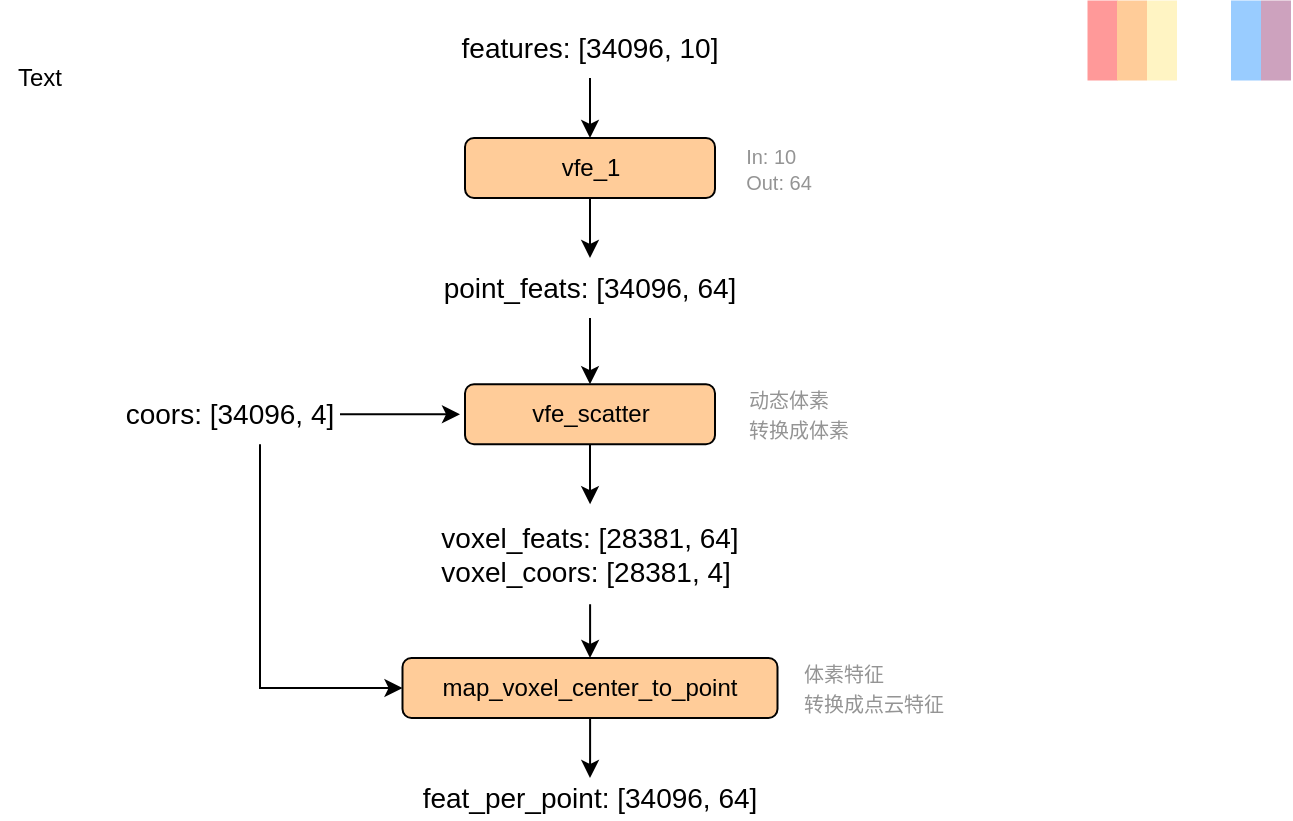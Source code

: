 <mxfile version="13.9.6" type="github">
  <diagram id="b_JdInqbmptc0iD658P6" name="Page-1">
    <mxGraphModel dx="1026" dy="514" grid="1" gridSize="10" guides="1" tooltips="1" connect="1" arrows="1" fold="1" page="1" pageScale="1" pageWidth="827" pageHeight="1169" math="0" shadow="0">
      <root>
        <mxCell id="0" />
        <mxCell id="1" parent="0" />
        <mxCell id="fs8-hmOpm5YOvJ0PkMpc-1" value="" style="endArrow=classic;html=1;exitX=0.5;exitY=1;exitDx=0;exitDy=0;entryX=0.5;entryY=0;entryDx=0;entryDy=0;" edge="1" parent="1" source="fs8-hmOpm5YOvJ0PkMpc-2" target="fs8-hmOpm5YOvJ0PkMpc-4">
          <mxGeometry width="50" height="50" relative="1" as="geometry">
            <mxPoint x="374.5" y="100" as="sourcePoint" />
            <mxPoint x="375" y="110" as="targetPoint" />
          </mxGeometry>
        </mxCell>
        <mxCell id="fs8-hmOpm5YOvJ0PkMpc-2" value="&lt;font style=&quot;font-size: 14px&quot;&gt;features: [34096, 10]&lt;/font&gt;" style="text;html=1;strokeColor=none;fillColor=none;align=center;verticalAlign=middle;whiteSpace=wrap;rounded=0;shadow=0;" vertex="1" parent="1">
          <mxGeometry x="300" y="30" width="150" height="30" as="geometry" />
        </mxCell>
        <mxCell id="fs8-hmOpm5YOvJ0PkMpc-3" style="edgeStyle=orthogonalEdgeStyle;rounded=0;orthogonalLoop=1;jettySize=auto;html=1;entryX=0.5;entryY=0;entryDx=0;entryDy=0;" edge="1" parent="1" source="fs8-hmOpm5YOvJ0PkMpc-4" target="fs8-hmOpm5YOvJ0PkMpc-5">
          <mxGeometry relative="1" as="geometry">
            <mxPoint x="375" y="140" as="targetPoint" />
          </mxGeometry>
        </mxCell>
        <mxCell id="fs8-hmOpm5YOvJ0PkMpc-4" value="vfe_1" style="rounded=1;whiteSpace=wrap;html=1;fillColor=#FFCC99;" vertex="1" parent="1">
          <mxGeometry x="312.5" y="90" width="125" height="30" as="geometry" />
        </mxCell>
        <mxCell id="fs8-hmOpm5YOvJ0PkMpc-13" style="edgeStyle=orthogonalEdgeStyle;rounded=0;orthogonalLoop=1;jettySize=auto;html=1;" edge="1" parent="1" source="fs8-hmOpm5YOvJ0PkMpc-5" target="fs8-hmOpm5YOvJ0PkMpc-8">
          <mxGeometry relative="1" as="geometry" />
        </mxCell>
        <mxCell id="fs8-hmOpm5YOvJ0PkMpc-5" value="&lt;font style=&quot;font-size: 14px&quot;&gt;point_feats: [34096, 64]&lt;/font&gt;" style="text;html=1;strokeColor=none;fillColor=none;align=center;verticalAlign=middle;whiteSpace=wrap;rounded=0;" vertex="1" parent="1">
          <mxGeometry x="300" y="150" width="150" height="30" as="geometry" />
        </mxCell>
        <mxCell id="fs8-hmOpm5YOvJ0PkMpc-6" value="&lt;div style=&quot;text-align: left&quot;&gt;&lt;font style=&quot;font-size: 10px&quot; color=&quot;#949494&quot;&gt;In: 10&lt;/font&gt;&lt;/div&gt;&lt;font style=&quot;font-size: 10px&quot; color=&quot;#949494&quot;&gt;&lt;div style=&quot;text-align: left&quot;&gt;Out: 64&lt;/div&gt;&lt;/font&gt;" style="text;html=1;strokeColor=none;fillColor=none;align=center;verticalAlign=middle;whiteSpace=wrap;rounded=0;" vertex="1" parent="1">
          <mxGeometry x="437.5" y="87.5" width="62.5" height="35" as="geometry" />
        </mxCell>
        <mxCell id="fs8-hmOpm5YOvJ0PkMpc-7" style="edgeStyle=orthogonalEdgeStyle;rounded=0;orthogonalLoop=1;jettySize=auto;html=1;" edge="1" parent="1" source="fs8-hmOpm5YOvJ0PkMpc-8" target="fs8-hmOpm5YOvJ0PkMpc-11">
          <mxGeometry relative="1" as="geometry" />
        </mxCell>
        <mxCell id="fs8-hmOpm5YOvJ0PkMpc-8" value="vfe_scatter" style="rounded=1;whiteSpace=wrap;html=1;fillColor=#FFCC99;" vertex="1" parent="1">
          <mxGeometry x="312.5" y="213.12" width="125" height="30" as="geometry" />
        </mxCell>
        <mxCell id="fs8-hmOpm5YOvJ0PkMpc-9" style="edgeStyle=orthogonalEdgeStyle;rounded=0;orthogonalLoop=1;jettySize=auto;html=1;" edge="1" parent="1" source="fs8-hmOpm5YOvJ0PkMpc-10">
          <mxGeometry relative="1" as="geometry">
            <mxPoint x="310" y="228.12" as="targetPoint" />
          </mxGeometry>
        </mxCell>
        <mxCell id="fs8-hmOpm5YOvJ0PkMpc-21" style="edgeStyle=orthogonalEdgeStyle;rounded=0;orthogonalLoop=1;jettySize=auto;html=1;entryX=0;entryY=0.5;entryDx=0;entryDy=0;" edge="1" parent="1" source="fs8-hmOpm5YOvJ0PkMpc-10" target="fs8-hmOpm5YOvJ0PkMpc-15">
          <mxGeometry relative="1" as="geometry">
            <Array as="points">
              <mxPoint x="210" y="365" />
            </Array>
          </mxGeometry>
        </mxCell>
        <mxCell id="fs8-hmOpm5YOvJ0PkMpc-10" value="&lt;font style=&quot;font-size: 14px&quot;&gt;coors: [34096, 4]&lt;/font&gt;" style="text;html=1;strokeColor=none;fillColor=none;align=center;verticalAlign=middle;whiteSpace=wrap;rounded=0;" vertex="1" parent="1">
          <mxGeometry x="140" y="213.12" width="110" height="30" as="geometry" />
        </mxCell>
        <mxCell id="fs8-hmOpm5YOvJ0PkMpc-16" style="edgeStyle=orthogonalEdgeStyle;rounded=0;orthogonalLoop=1;jettySize=auto;html=1;entryX=0.5;entryY=0;entryDx=0;entryDy=0;" edge="1" parent="1" source="fs8-hmOpm5YOvJ0PkMpc-11" target="fs8-hmOpm5YOvJ0PkMpc-15">
          <mxGeometry relative="1" as="geometry" />
        </mxCell>
        <mxCell id="fs8-hmOpm5YOvJ0PkMpc-11" value="&lt;div style=&quot;text-align: left&quot;&gt;&lt;span style=&quot;font-size: 14px&quot;&gt;voxel_feats: [28381, 64]&lt;/span&gt;&lt;/div&gt;&lt;font style=&quot;font-size: 14px&quot;&gt;&lt;div style=&quot;text-align: left&quot;&gt;&lt;span&gt;voxel_coors: [28381, 4]&lt;/span&gt;&lt;/div&gt;&lt;/font&gt;" style="text;html=1;strokeColor=none;fillColor=none;align=center;verticalAlign=middle;whiteSpace=wrap;rounded=0;" vertex="1" parent="1">
          <mxGeometry x="296.25" y="273.12" width="157.5" height="50" as="geometry" />
        </mxCell>
        <mxCell id="fs8-hmOpm5YOvJ0PkMpc-12" value="&lt;div style=&quot;text-align: left&quot;&gt;&lt;span style=&quot;font-size: 10px&quot;&gt;&lt;font color=&quot;#949494&quot;&gt;动态体素&lt;/font&gt;&lt;/span&gt;&lt;/div&gt;&lt;div style=&quot;text-align: left&quot;&gt;&lt;span style=&quot;font-size: 10px&quot;&gt;&lt;font color=&quot;#949494&quot;&gt;转换成体素&lt;/font&gt;&lt;/span&gt;&lt;/div&gt;" style="text;html=1;strokeColor=none;fillColor=none;align=center;verticalAlign=middle;whiteSpace=wrap;rounded=0;" vertex="1" parent="1">
          <mxGeometry x="437.5" y="210" width="82.5" height="36.25" as="geometry" />
        </mxCell>
        <mxCell id="fs8-hmOpm5YOvJ0PkMpc-14" value="Text" style="text;html=1;strokeColor=none;fillColor=none;align=center;verticalAlign=middle;whiteSpace=wrap;rounded=0;" vertex="1" parent="1">
          <mxGeometry x="80" y="50" width="40" height="20" as="geometry" />
        </mxCell>
        <mxCell id="fs8-hmOpm5YOvJ0PkMpc-22" style="edgeStyle=orthogonalEdgeStyle;rounded=0;orthogonalLoop=1;jettySize=auto;html=1;" edge="1" parent="1" source="fs8-hmOpm5YOvJ0PkMpc-15" target="fs8-hmOpm5YOvJ0PkMpc-18">
          <mxGeometry relative="1" as="geometry" />
        </mxCell>
        <mxCell id="fs8-hmOpm5YOvJ0PkMpc-15" value="map_voxel_center_to_point" style="rounded=1;whiteSpace=wrap;html=1;fillColor=#FFCC99;" vertex="1" parent="1">
          <mxGeometry x="281.25" y="350" width="187.5" height="30" as="geometry" />
        </mxCell>
        <mxCell id="fs8-hmOpm5YOvJ0PkMpc-17" value="&lt;font color=&quot;#949494&quot;&gt;&lt;span style=&quot;font-size: 10px&quot;&gt;体素特征&lt;br&gt;转换成点云特征&lt;/span&gt;&lt;/font&gt;" style="text;html=1;strokeColor=none;fillColor=none;align=left;verticalAlign=middle;whiteSpace=wrap;rounded=0;" vertex="1" parent="1">
          <mxGeometry x="480" y="348.44" width="91.25" height="33.12" as="geometry" />
        </mxCell>
        <mxCell id="fs8-hmOpm5YOvJ0PkMpc-18" value="&lt;div style=&quot;text-align: left&quot;&gt;&lt;span style=&quot;font-size: 14px&quot;&gt;feat_per_point: [34096, 64]&lt;/span&gt;&lt;/div&gt;" style="text;html=1;strokeColor=none;fillColor=none;align=center;verticalAlign=middle;whiteSpace=wrap;rounded=0;" vertex="1" parent="1">
          <mxGeometry x="285" y="410" width="180" height="20" as="geometry" />
        </mxCell>
        <mxCell id="fs8-hmOpm5YOvJ0PkMpc-27" value="" style="rounded=0;whiteSpace=wrap;html=1;rotation=90;fillColor=#FF9999;strokeColor=none;" vertex="1" parent="1">
          <mxGeometry x="611.25" y="33.75" width="40" height="15" as="geometry" />
        </mxCell>
        <mxCell id="fs8-hmOpm5YOvJ0PkMpc-28" value="" style="rounded=0;whiteSpace=wrap;html=1;rotation=90;fillColor=#FFCC99;strokeColor=none;" vertex="1" parent="1">
          <mxGeometry x="626" y="33.75" width="40" height="15" as="geometry" />
        </mxCell>
        <mxCell id="fs8-hmOpm5YOvJ0PkMpc-29" value="" style="rounded=0;whiteSpace=wrap;html=1;rotation=90;fillColor=#FFF4C3;strokeColor=none;" vertex="1" parent="1">
          <mxGeometry x="641" y="33.75" width="40" height="15" as="geometry" />
        </mxCell>
        <mxCell id="fs8-hmOpm5YOvJ0PkMpc-30" value="" style="rounded=0;whiteSpace=wrap;html=1;rotation=90;fillColor=#99CCFF;strokeColor=none;" vertex="1" parent="1">
          <mxGeometry x="683" y="33.75" width="40" height="15" as="geometry" />
        </mxCell>
        <mxCell id="fs8-hmOpm5YOvJ0PkMpc-31" value="" style="rounded=0;whiteSpace=wrap;html=1;rotation=90;fillColor=#CDA2BE;strokeColor=none;" vertex="1" parent="1">
          <mxGeometry x="698" y="33.75" width="40" height="15" as="geometry" />
        </mxCell>
      </root>
    </mxGraphModel>
  </diagram>
</mxfile>
